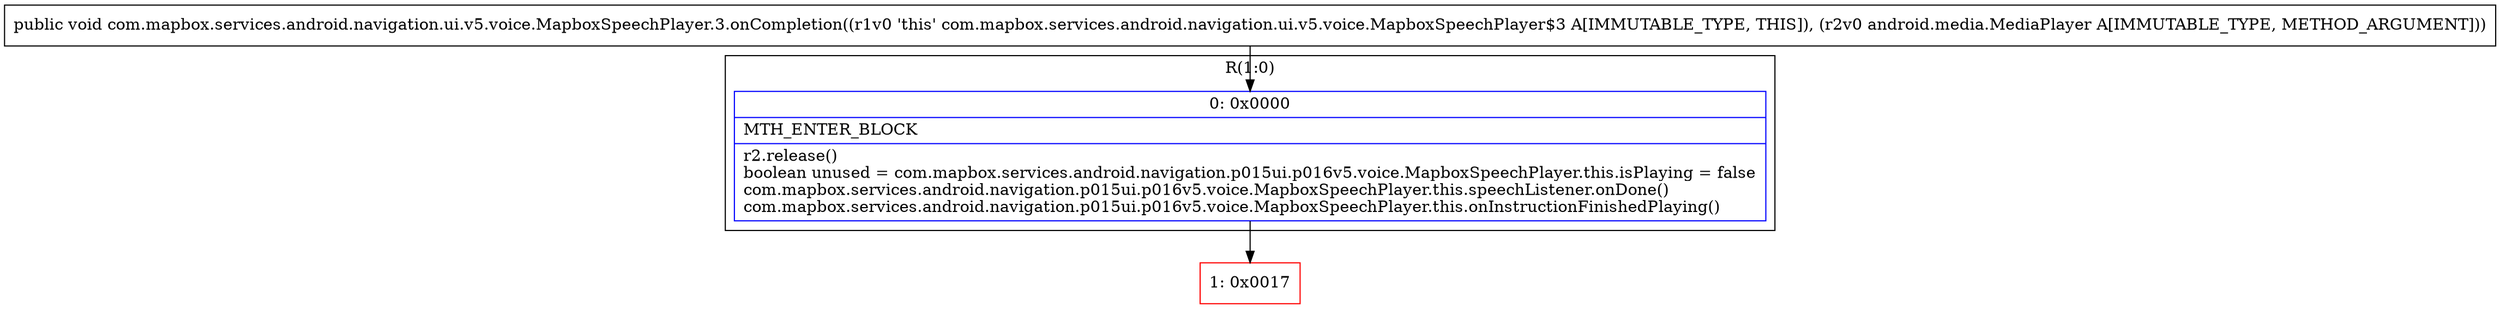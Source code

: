 digraph "CFG forcom.mapbox.services.android.navigation.ui.v5.voice.MapboxSpeechPlayer.3.onCompletion(Landroid\/media\/MediaPlayer;)V" {
subgraph cluster_Region_89239224 {
label = "R(1:0)";
node [shape=record,color=blue];
Node_0 [shape=record,label="{0\:\ 0x0000|MTH_ENTER_BLOCK\l|r2.release()\lboolean unused = com.mapbox.services.android.navigation.p015ui.p016v5.voice.MapboxSpeechPlayer.this.isPlaying = false\lcom.mapbox.services.android.navigation.p015ui.p016v5.voice.MapboxSpeechPlayer.this.speechListener.onDone()\lcom.mapbox.services.android.navigation.p015ui.p016v5.voice.MapboxSpeechPlayer.this.onInstructionFinishedPlaying()\l}"];
}
Node_1 [shape=record,color=red,label="{1\:\ 0x0017}"];
MethodNode[shape=record,label="{public void com.mapbox.services.android.navigation.ui.v5.voice.MapboxSpeechPlayer.3.onCompletion((r1v0 'this' com.mapbox.services.android.navigation.ui.v5.voice.MapboxSpeechPlayer$3 A[IMMUTABLE_TYPE, THIS]), (r2v0 android.media.MediaPlayer A[IMMUTABLE_TYPE, METHOD_ARGUMENT])) }"];
MethodNode -> Node_0;
Node_0 -> Node_1;
}


